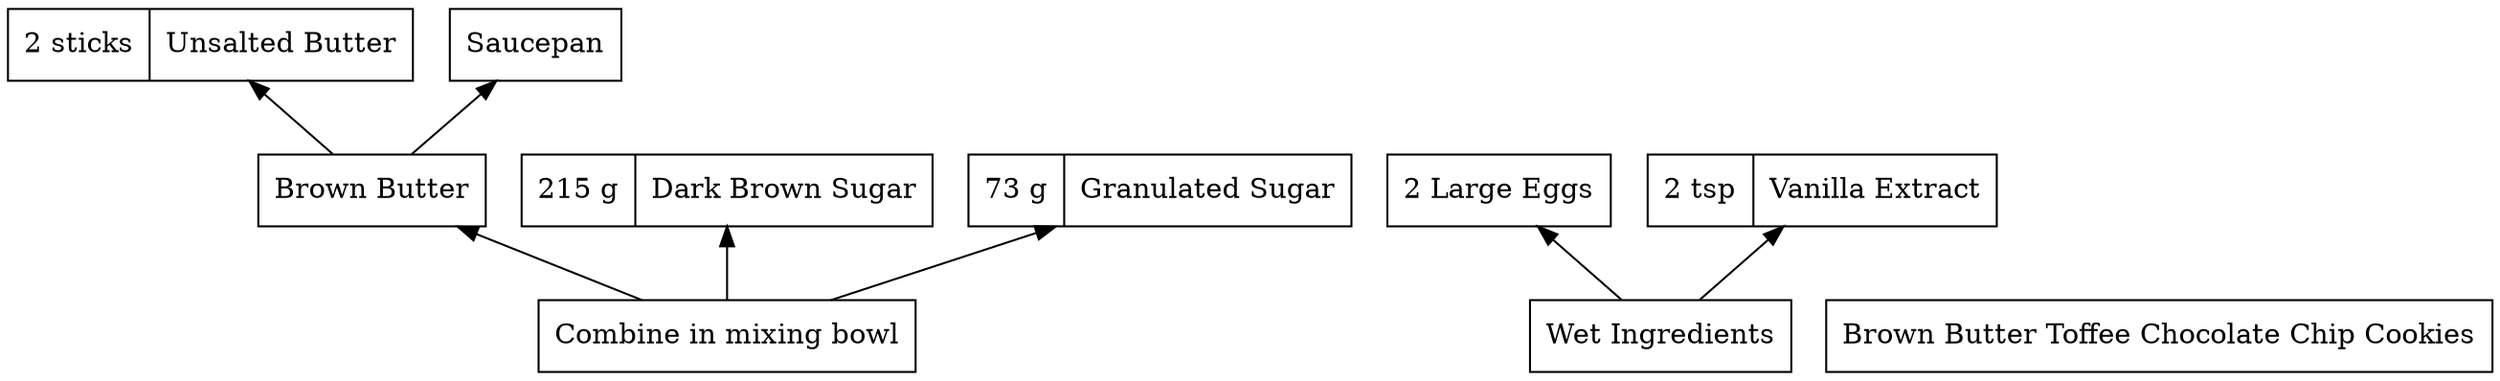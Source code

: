 digraph recipe {
  rankdir=BT;
  node [shape=record];
  butter [label="2 sticks|Unsalted Butter"];
  saucepan [type=diamond, label="Saucepan"];
  brown_butter [label="Brown Butter"];
  brown_butter -> butter;
  brown_butter -> saucepan;
  dark_brown_sugar [label="215 g|Dark Brown Sugar"];
  granulated_sugar [label="73 g|Granulated Sugar"];
  sugar_and_butter [label="Combine in mixing bowl"];
  sugar_and_butter -> dark_brown_sugar;
  sugar_and_butter -> granulated_sugar;
  sugar_and_butter -> brown_butter;
  eggs [label="2 Large Eggs"];
  vanilla [label="2 tsp|Vanilla Extract"];
  wet_ingredients [label="Wet Ingredients"];
  wet_ingredients -> eggs;
  wet_ingredients -> vanilla;
  cookies [label="Brown Butter Toffee Chocolate Chip Cookies"];
}
